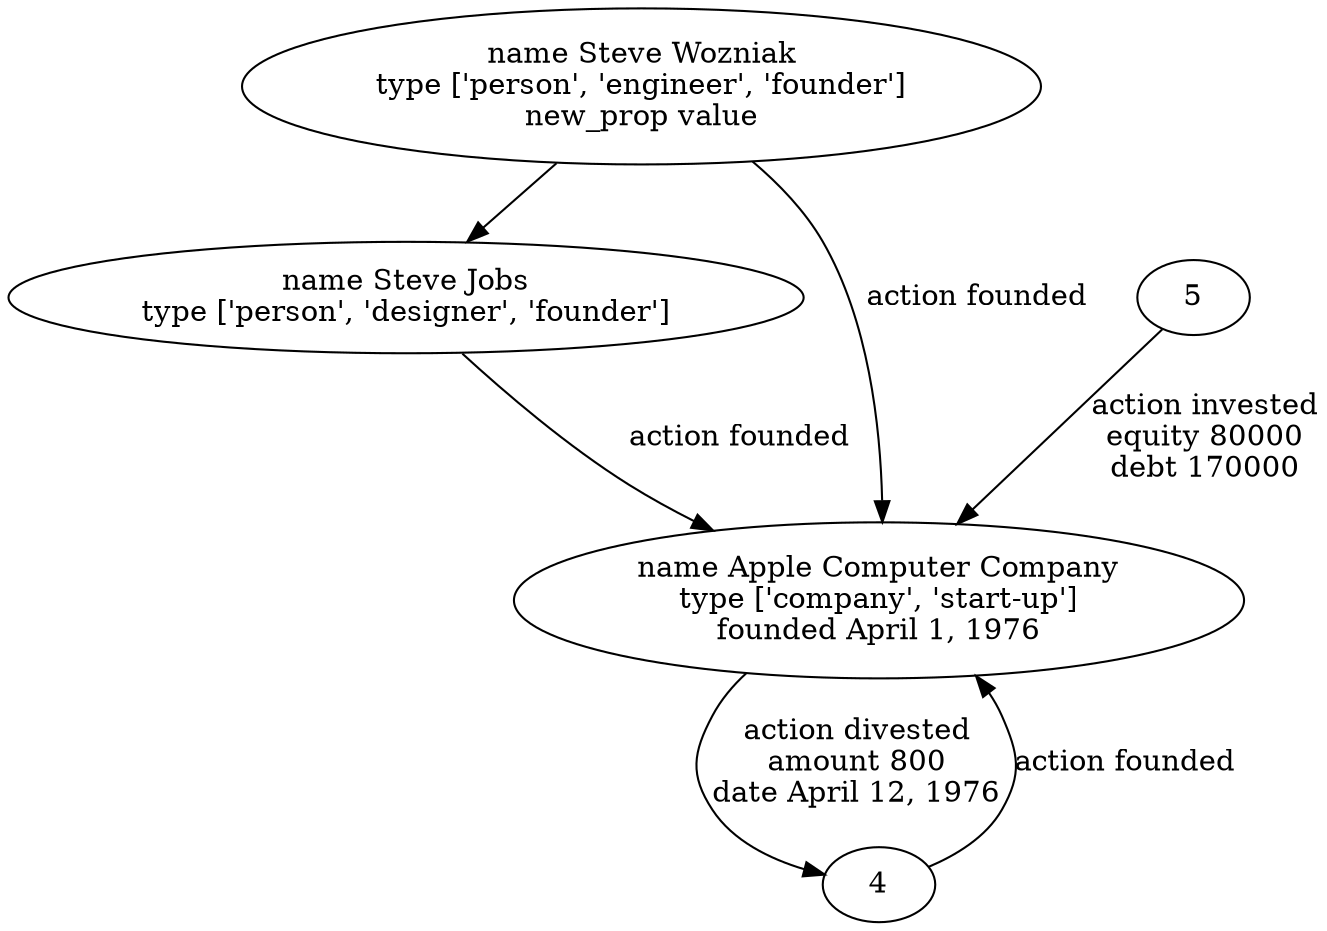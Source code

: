 digraph {
	3 [label="name Steve Jobs\ntype ['person', 'designer', 'founder']"]
	2 -> 3
	3 -> 1 [label="action founded"]
	2 [label="name Steve Wozniak\ntype ['person', 'engineer', 'founder']\nnew_prop value"]
	2 -> 1 [label="action founded"]
	1 [label="name Apple Computer Company\ntype ['company', 'start-up']\nfounded April 1, 1976"]
	1 -> 4 [label="action divested\namount 800\ndate April 12, 1976"]
	4 -> 1 [label="action founded"]
	5 -> 1 [label="action invested\nequity 80000\ndebt 170000"]
}
